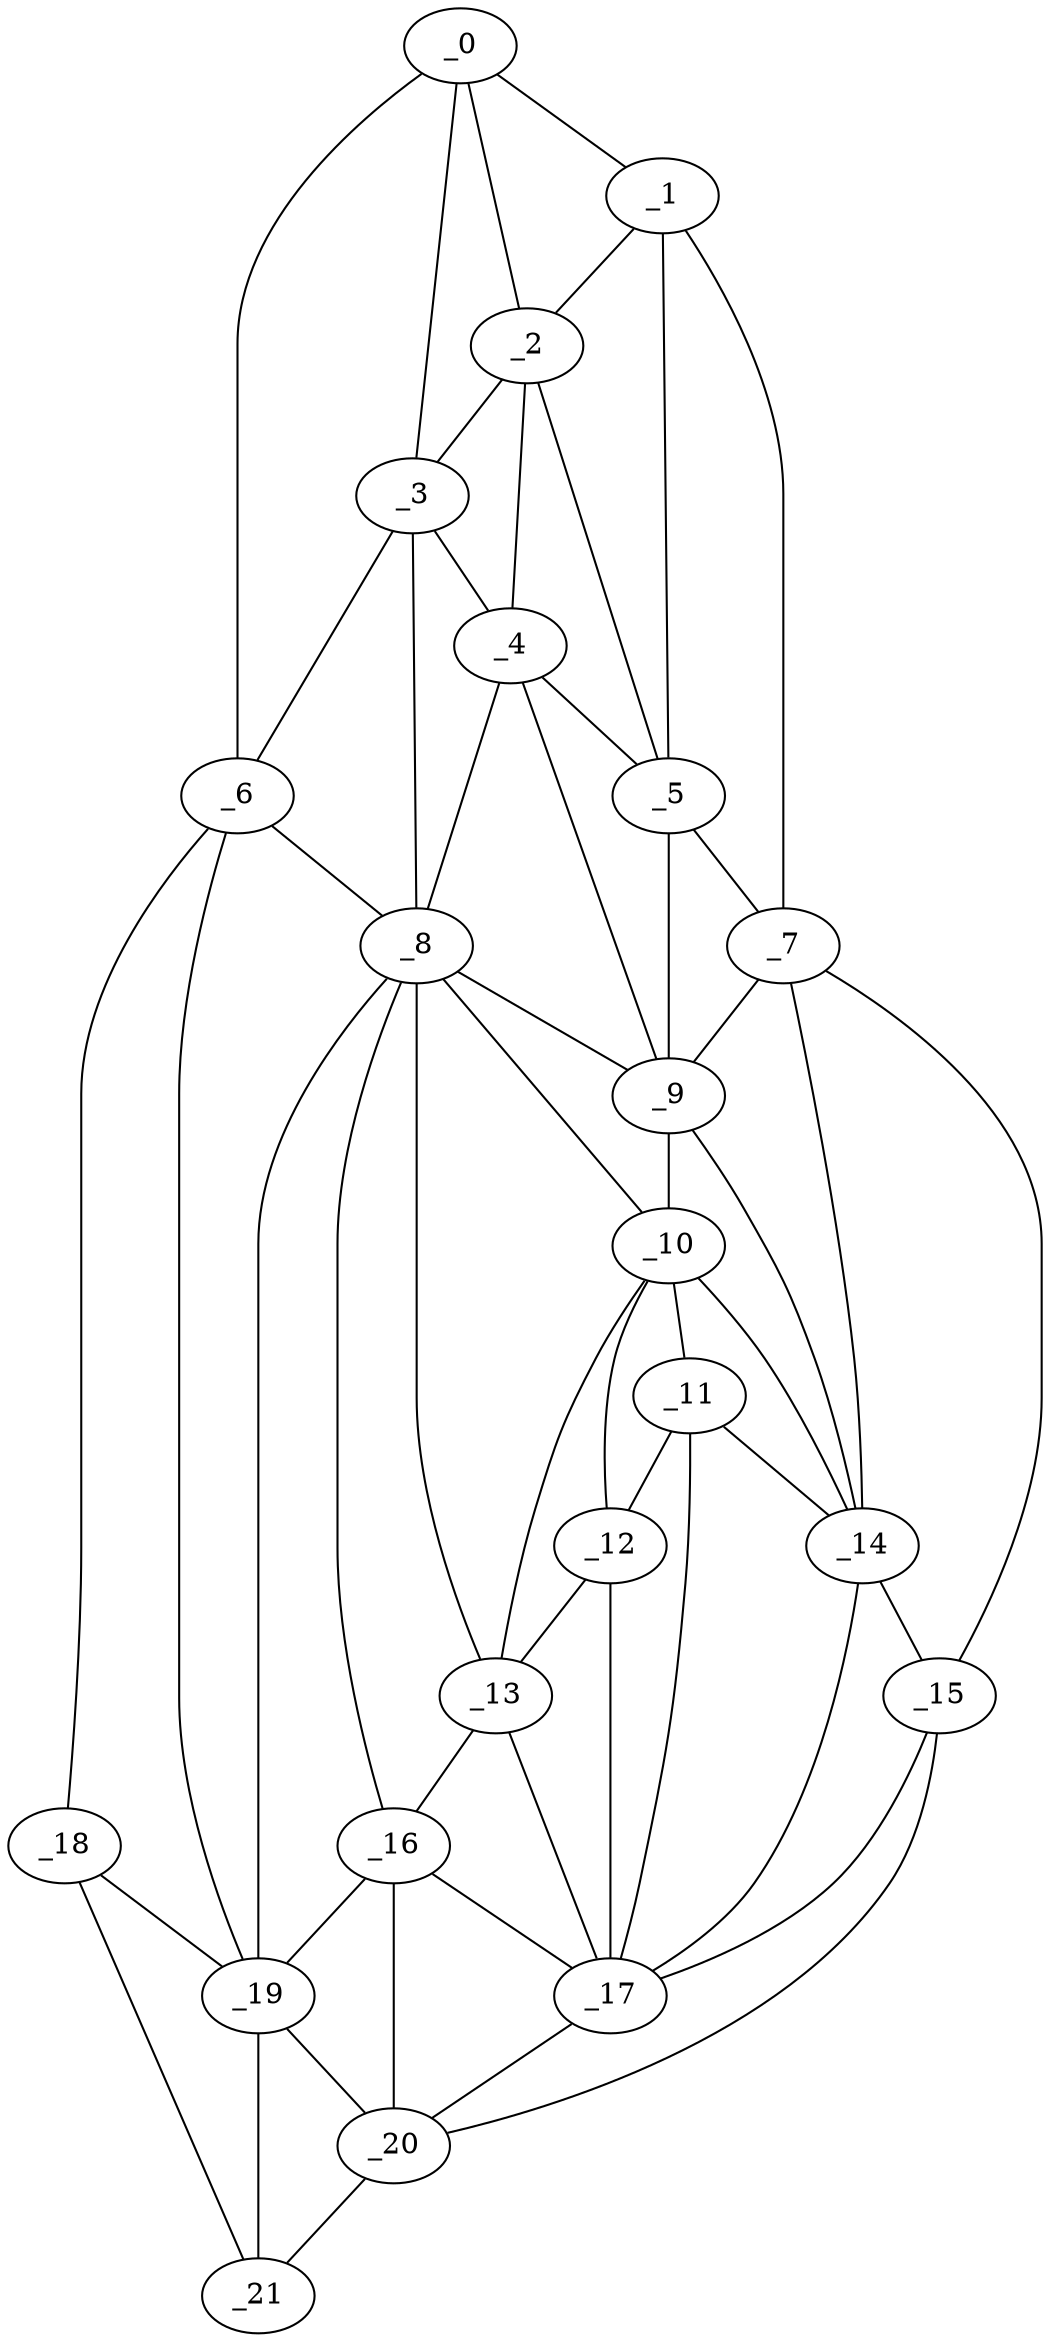 graph "obj57__250.gxl" {
	_0	 [x=12,
		y=59];
	_1	 [x=16,
		y=30];
	_0 -- _1	 [valence=1];
	_2	 [x=37,
		y=49];
	_0 -- _2	 [valence=2];
	_3	 [x=53,
		y=56];
	_0 -- _3	 [valence=1];
	_6	 [x=63,
		y=120];
	_0 -- _6	 [valence=1];
	_1 -- _2	 [valence=2];
	_5	 [x=56,
		y=24];
	_1 -- _5	 [valence=1];
	_7	 [x=66,
		y=12];
	_1 -- _7	 [valence=1];
	_2 -- _3	 [valence=1];
	_4	 [x=55,
		y=45];
	_2 -- _4	 [valence=2];
	_2 -- _5	 [valence=2];
	_3 -- _4	 [valence=2];
	_3 -- _6	 [valence=1];
	_8	 [x=66,
		y=52];
	_3 -- _8	 [valence=2];
	_4 -- _5	 [valence=2];
	_4 -- _8	 [valence=1];
	_9	 [x=68,
		y=30];
	_4 -- _9	 [valence=2];
	_5 -- _7	 [valence=2];
	_5 -- _9	 [valence=2];
	_6 -- _8	 [valence=2];
	_18	 [x=109,
		y=113];
	_6 -- _18	 [valence=1];
	_19	 [x=110,
		y=64];
	_6 -- _19	 [valence=2];
	_7 -- _9	 [valence=2];
	_14	 [x=91,
		y=15];
	_7 -- _14	 [valence=1];
	_15	 [x=95,
		y=7];
	_7 -- _15	 [valence=1];
	_8 -- _9	 [valence=1];
	_10	 [x=80,
		y=36];
	_8 -- _10	 [valence=2];
	_13	 [x=90,
		y=44];
	_8 -- _13	 [valence=2];
	_16	 [x=96,
		y=46];
	_8 -- _16	 [valence=2];
	_8 -- _19	 [valence=2];
	_9 -- _10	 [valence=2];
	_9 -- _14	 [valence=1];
	_11	 [x=87,
		y=34];
	_10 -- _11	 [valence=2];
	_12	 [x=88,
		y=38];
	_10 -- _12	 [valence=1];
	_10 -- _13	 [valence=2];
	_10 -- _14	 [valence=1];
	_11 -- _12	 [valence=2];
	_11 -- _14	 [valence=2];
	_17	 [x=99,
		y=38];
	_11 -- _17	 [valence=2];
	_12 -- _13	 [valence=1];
	_12 -- _17	 [valence=2];
	_13 -- _16	 [valence=2];
	_13 -- _17	 [valence=2];
	_14 -- _15	 [valence=2];
	_14 -- _17	 [valence=1];
	_15 -- _17	 [valence=2];
	_20	 [x=116,
		y=49];
	_15 -- _20	 [valence=1];
	_16 -- _17	 [valence=1];
	_16 -- _19	 [valence=2];
	_16 -- _20	 [valence=2];
	_17 -- _20	 [valence=1];
	_18 -- _19	 [valence=1];
	_21	 [x=116,
		y=58];
	_18 -- _21	 [valence=1];
	_19 -- _20	 [valence=1];
	_19 -- _21	 [valence=2];
	_20 -- _21	 [valence=1];
}
